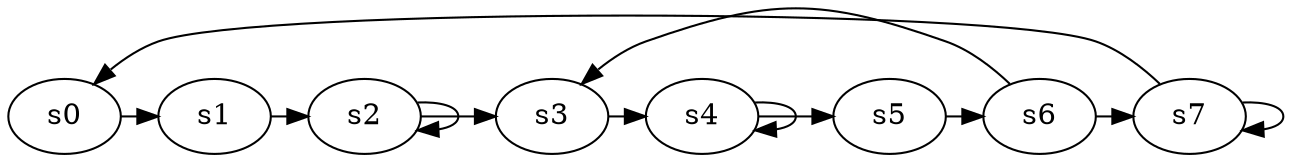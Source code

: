 digraph game_0436_cycle_8 {
    s0 [name="s0", player=1];
    s1 [name="s1", player=1];
    s2 [name="s2", player=0];
    s3 [name="s3", player=1, target=1];
    s4 [name="s4", player=1, target=1];
    s5 [name="s5", player=0];
    s6 [name="s6", player=1];
    s7 [name="s7", player=0];

    s0 -> s1 [constraint="time == 1 || time == 18"];
    s1 -> s2 [constraint="time % 4 == 0 && !(time % 3 == 0)"];
    s2 -> s3 [constraint="time % 5 == 0"];
    s3 -> s4 [constraint="time % 3 == 0 && !(time % 5 == 0)"];
    s4 -> s5 [constraint="time == 3 || time == 5 || time == 16 || time == 20"];
    s5 -> s6 [constraint="!(time % 4 == 0)"];
    s6 -> s7 [constraint="time == 0 || time == 1 || time == 5 || time == 7 || time == 24"];
    s7 -> s0 [constraint="time == 11 || time == 13 || time == 18 || time == 22"];
    s2 -> s2 [constraint="time % 3 == 0"];
    s4 -> s4 [constraint="time % 4 == 0"];
    s6 -> s3 [constraint="time == 8"];
    s7 -> s7 [constraint="time % 4 == 0"];
}
